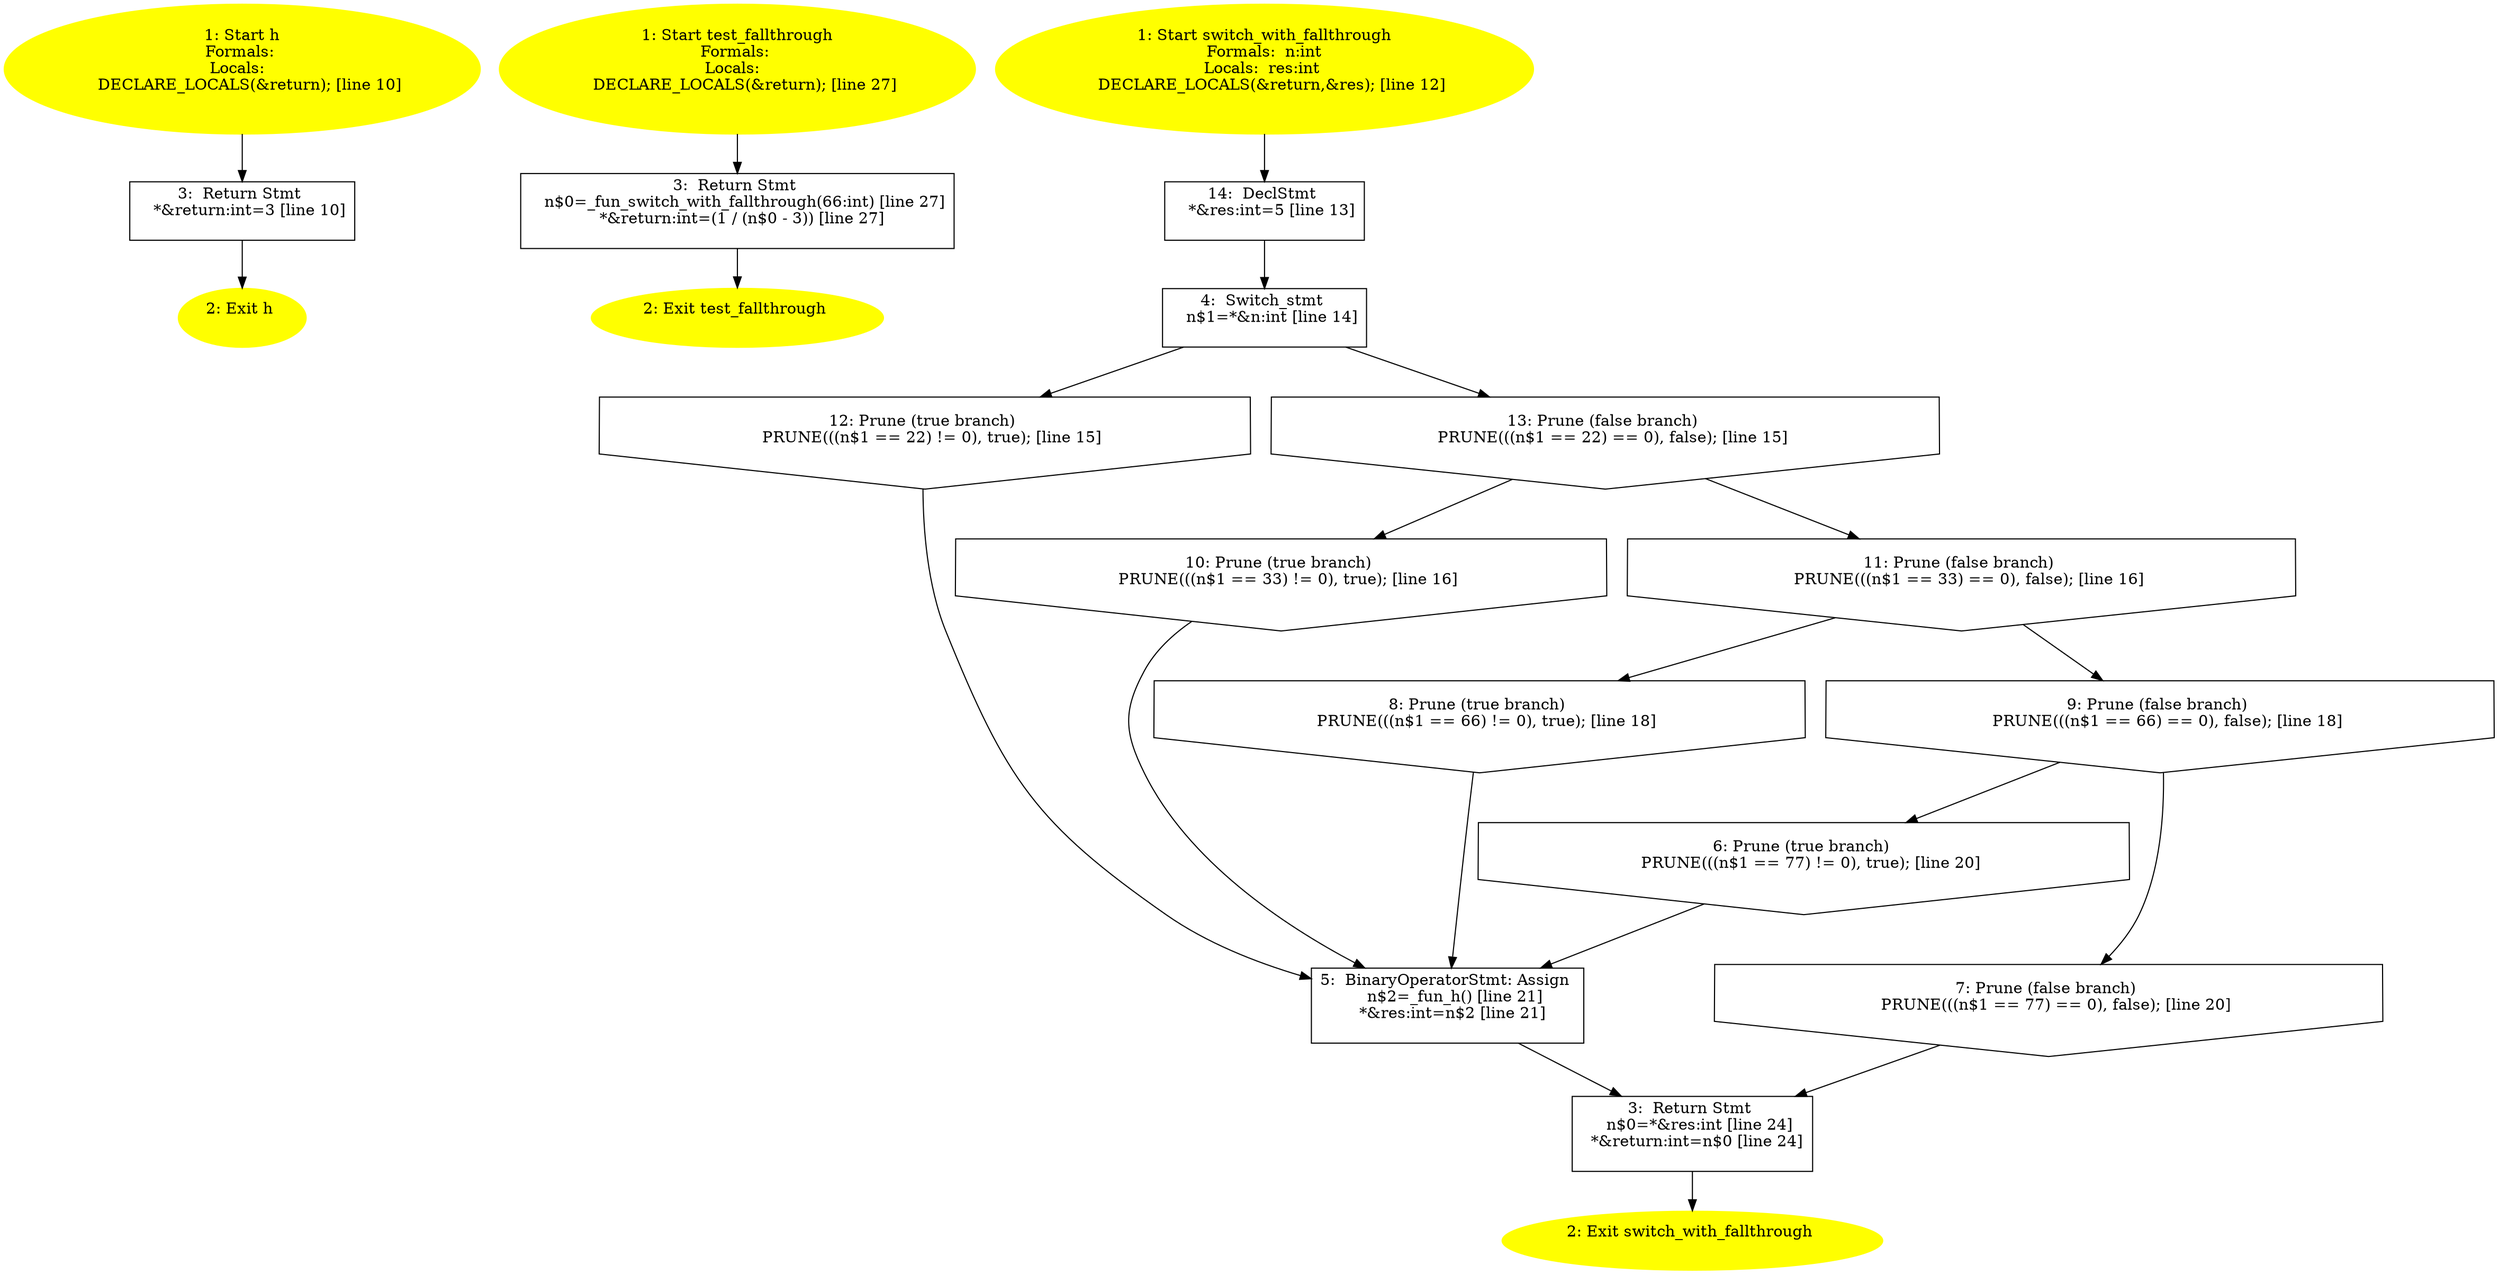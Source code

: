 /* @generated */
digraph iCFG {
"h{d41d8cd98f00b204e9800998ecf8427e_Z1hv}.803b5572e1c1e91410fbdd09f43d6a22_1" [label="1: Start h\nFormals: \nLocals:  \n   DECLARE_LOCALS(&return); [line 10]\n " color=yellow style=filled]
	

	 "h{d41d8cd98f00b204e9800998ecf8427e_Z1hv}.803b5572e1c1e91410fbdd09f43d6a22_1" -> "h{d41d8cd98f00b204e9800998ecf8427e_Z1hv}.803b5572e1c1e91410fbdd09f43d6a22_3" ;
"h{d41d8cd98f00b204e9800998ecf8427e_Z1hv}.803b5572e1c1e91410fbdd09f43d6a22_2" [label="2: Exit h \n  " color=yellow style=filled]
	

"h{d41d8cd98f00b204e9800998ecf8427e_Z1hv}.803b5572e1c1e91410fbdd09f43d6a22_3" [label="3:  Return Stmt \n   *&return:int=3 [line 10]\n " shape="box"]
	

	 "h{d41d8cd98f00b204e9800998ecf8427e_Z1hv}.803b5572e1c1e91410fbdd09f43d6a22_3" -> "h{d41d8cd98f00b204e9800998ecf8427e_Z1hv}.803b5572e1c1e91410fbdd09f43d6a22_2" ;
"test_fallthrough{d41d8cd98f00b204e9800998ecf8427e_Z16test_fallthroughv}.b153f1307a65c2b5f6cad976bac36a19_1" [label="1: Start test_fallthrough\nFormals: \nLocals:  \n   DECLARE_LOCALS(&return); [line 27]\n " color=yellow style=filled]
	

	 "test_fallthrough{d41d8cd98f00b204e9800998ecf8427e_Z16test_fallthroughv}.b153f1307a65c2b5f6cad976bac36a19_1" -> "test_fallthrough{d41d8cd98f00b204e9800998ecf8427e_Z16test_fallthroughv}.b153f1307a65c2b5f6cad976bac36a19_3" ;
"test_fallthrough{d41d8cd98f00b204e9800998ecf8427e_Z16test_fallthroughv}.b153f1307a65c2b5f6cad976bac36a19_2" [label="2: Exit test_fallthrough \n  " color=yellow style=filled]
	

"test_fallthrough{d41d8cd98f00b204e9800998ecf8427e_Z16test_fallthroughv}.b153f1307a65c2b5f6cad976bac36a19_3" [label="3:  Return Stmt \n   n$0=_fun_switch_with_fallthrough(66:int) [line 27]\n  *&return:int=(1 / (n$0 - 3)) [line 27]\n " shape="box"]
	

	 "test_fallthrough{d41d8cd98f00b204e9800998ecf8427e_Z16test_fallthroughv}.b153f1307a65c2b5f6cad976bac36a19_3" -> "test_fallthrough{d41d8cd98f00b204e9800998ecf8427e_Z16test_fallthroughv}.b153f1307a65c2b5f6cad976bac36a19_2" ;
"switch_with_fallthrough{d41d8cd98f00b204e9800998ecf8427e_Z23switch_with_fallthroughi}.0f33d525cae4820211f1fad01cfd042b_1" [label="1: Start switch_with_fallthrough\nFormals:  n:int\nLocals:  res:int \n   DECLARE_LOCALS(&return,&res); [line 12]\n " color=yellow style=filled]
	

	 "switch_with_fallthrough{d41d8cd98f00b204e9800998ecf8427e_Z23switch_with_fallthroughi}.0f33d525cae4820211f1fad01cfd042b_1" -> "switch_with_fallthrough{d41d8cd98f00b204e9800998ecf8427e_Z23switch_with_fallthroughi}.0f33d525cae4820211f1fad01cfd042b_14" ;
"switch_with_fallthrough{d41d8cd98f00b204e9800998ecf8427e_Z23switch_with_fallthroughi}.0f33d525cae4820211f1fad01cfd042b_2" [label="2: Exit switch_with_fallthrough \n  " color=yellow style=filled]
	

"switch_with_fallthrough{d41d8cd98f00b204e9800998ecf8427e_Z23switch_with_fallthroughi}.0f33d525cae4820211f1fad01cfd042b_3" [label="3:  Return Stmt \n   n$0=*&res:int [line 24]\n  *&return:int=n$0 [line 24]\n " shape="box"]
	

	 "switch_with_fallthrough{d41d8cd98f00b204e9800998ecf8427e_Z23switch_with_fallthroughi}.0f33d525cae4820211f1fad01cfd042b_3" -> "switch_with_fallthrough{d41d8cd98f00b204e9800998ecf8427e_Z23switch_with_fallthroughi}.0f33d525cae4820211f1fad01cfd042b_2" ;
"switch_with_fallthrough{d41d8cd98f00b204e9800998ecf8427e_Z23switch_with_fallthroughi}.0f33d525cae4820211f1fad01cfd042b_4" [label="4:  Switch_stmt \n   n$1=*&n:int [line 14]\n " shape="box"]
	

	 "switch_with_fallthrough{d41d8cd98f00b204e9800998ecf8427e_Z23switch_with_fallthroughi}.0f33d525cae4820211f1fad01cfd042b_4" -> "switch_with_fallthrough{d41d8cd98f00b204e9800998ecf8427e_Z23switch_with_fallthroughi}.0f33d525cae4820211f1fad01cfd042b_12" ;
	 "switch_with_fallthrough{d41d8cd98f00b204e9800998ecf8427e_Z23switch_with_fallthroughi}.0f33d525cae4820211f1fad01cfd042b_4" -> "switch_with_fallthrough{d41d8cd98f00b204e9800998ecf8427e_Z23switch_with_fallthroughi}.0f33d525cae4820211f1fad01cfd042b_13" ;
"switch_with_fallthrough{d41d8cd98f00b204e9800998ecf8427e_Z23switch_with_fallthroughi}.0f33d525cae4820211f1fad01cfd042b_5" [label="5:  BinaryOperatorStmt: Assign \n   n$2=_fun_h() [line 21]\n  *&res:int=n$2 [line 21]\n " shape="box"]
	

	 "switch_with_fallthrough{d41d8cd98f00b204e9800998ecf8427e_Z23switch_with_fallthroughi}.0f33d525cae4820211f1fad01cfd042b_5" -> "switch_with_fallthrough{d41d8cd98f00b204e9800998ecf8427e_Z23switch_with_fallthroughi}.0f33d525cae4820211f1fad01cfd042b_3" ;
"switch_with_fallthrough{d41d8cd98f00b204e9800998ecf8427e_Z23switch_with_fallthroughi}.0f33d525cae4820211f1fad01cfd042b_6" [label="6: Prune (true branch) \n   PRUNE(((n$1 == 77) != 0), true); [line 20]\n " shape="invhouse"]
	

	 "switch_with_fallthrough{d41d8cd98f00b204e9800998ecf8427e_Z23switch_with_fallthroughi}.0f33d525cae4820211f1fad01cfd042b_6" -> "switch_with_fallthrough{d41d8cd98f00b204e9800998ecf8427e_Z23switch_with_fallthroughi}.0f33d525cae4820211f1fad01cfd042b_5" ;
"switch_with_fallthrough{d41d8cd98f00b204e9800998ecf8427e_Z23switch_with_fallthroughi}.0f33d525cae4820211f1fad01cfd042b_7" [label="7: Prune (false branch) \n   PRUNE(((n$1 == 77) == 0), false); [line 20]\n " shape="invhouse"]
	

	 "switch_with_fallthrough{d41d8cd98f00b204e9800998ecf8427e_Z23switch_with_fallthroughi}.0f33d525cae4820211f1fad01cfd042b_7" -> "switch_with_fallthrough{d41d8cd98f00b204e9800998ecf8427e_Z23switch_with_fallthroughi}.0f33d525cae4820211f1fad01cfd042b_3" ;
"switch_with_fallthrough{d41d8cd98f00b204e9800998ecf8427e_Z23switch_with_fallthroughi}.0f33d525cae4820211f1fad01cfd042b_8" [label="8: Prune (true branch) \n   PRUNE(((n$1 == 66) != 0), true); [line 18]\n " shape="invhouse"]
	

	 "switch_with_fallthrough{d41d8cd98f00b204e9800998ecf8427e_Z23switch_with_fallthroughi}.0f33d525cae4820211f1fad01cfd042b_8" -> "switch_with_fallthrough{d41d8cd98f00b204e9800998ecf8427e_Z23switch_with_fallthroughi}.0f33d525cae4820211f1fad01cfd042b_5" ;
"switch_with_fallthrough{d41d8cd98f00b204e9800998ecf8427e_Z23switch_with_fallthroughi}.0f33d525cae4820211f1fad01cfd042b_9" [label="9: Prune (false branch) \n   PRUNE(((n$1 == 66) == 0), false); [line 18]\n " shape="invhouse"]
	

	 "switch_with_fallthrough{d41d8cd98f00b204e9800998ecf8427e_Z23switch_with_fallthroughi}.0f33d525cae4820211f1fad01cfd042b_9" -> "switch_with_fallthrough{d41d8cd98f00b204e9800998ecf8427e_Z23switch_with_fallthroughi}.0f33d525cae4820211f1fad01cfd042b_6" ;
	 "switch_with_fallthrough{d41d8cd98f00b204e9800998ecf8427e_Z23switch_with_fallthroughi}.0f33d525cae4820211f1fad01cfd042b_9" -> "switch_with_fallthrough{d41d8cd98f00b204e9800998ecf8427e_Z23switch_with_fallthroughi}.0f33d525cae4820211f1fad01cfd042b_7" ;
"switch_with_fallthrough{d41d8cd98f00b204e9800998ecf8427e_Z23switch_with_fallthroughi}.0f33d525cae4820211f1fad01cfd042b_10" [label="10: Prune (true branch) \n   PRUNE(((n$1 == 33) != 0), true); [line 16]\n " shape="invhouse"]
	

	 "switch_with_fallthrough{d41d8cd98f00b204e9800998ecf8427e_Z23switch_with_fallthroughi}.0f33d525cae4820211f1fad01cfd042b_10" -> "switch_with_fallthrough{d41d8cd98f00b204e9800998ecf8427e_Z23switch_with_fallthroughi}.0f33d525cae4820211f1fad01cfd042b_5" ;
"switch_with_fallthrough{d41d8cd98f00b204e9800998ecf8427e_Z23switch_with_fallthroughi}.0f33d525cae4820211f1fad01cfd042b_11" [label="11: Prune (false branch) \n   PRUNE(((n$1 == 33) == 0), false); [line 16]\n " shape="invhouse"]
	

	 "switch_with_fallthrough{d41d8cd98f00b204e9800998ecf8427e_Z23switch_with_fallthroughi}.0f33d525cae4820211f1fad01cfd042b_11" -> "switch_with_fallthrough{d41d8cd98f00b204e9800998ecf8427e_Z23switch_with_fallthroughi}.0f33d525cae4820211f1fad01cfd042b_8" ;
	 "switch_with_fallthrough{d41d8cd98f00b204e9800998ecf8427e_Z23switch_with_fallthroughi}.0f33d525cae4820211f1fad01cfd042b_11" -> "switch_with_fallthrough{d41d8cd98f00b204e9800998ecf8427e_Z23switch_with_fallthroughi}.0f33d525cae4820211f1fad01cfd042b_9" ;
"switch_with_fallthrough{d41d8cd98f00b204e9800998ecf8427e_Z23switch_with_fallthroughi}.0f33d525cae4820211f1fad01cfd042b_12" [label="12: Prune (true branch) \n   PRUNE(((n$1 == 22) != 0), true); [line 15]\n " shape="invhouse"]
	

	 "switch_with_fallthrough{d41d8cd98f00b204e9800998ecf8427e_Z23switch_with_fallthroughi}.0f33d525cae4820211f1fad01cfd042b_12" -> "switch_with_fallthrough{d41d8cd98f00b204e9800998ecf8427e_Z23switch_with_fallthroughi}.0f33d525cae4820211f1fad01cfd042b_5" ;
"switch_with_fallthrough{d41d8cd98f00b204e9800998ecf8427e_Z23switch_with_fallthroughi}.0f33d525cae4820211f1fad01cfd042b_13" [label="13: Prune (false branch) \n   PRUNE(((n$1 == 22) == 0), false); [line 15]\n " shape="invhouse"]
	

	 "switch_with_fallthrough{d41d8cd98f00b204e9800998ecf8427e_Z23switch_with_fallthroughi}.0f33d525cae4820211f1fad01cfd042b_13" -> "switch_with_fallthrough{d41d8cd98f00b204e9800998ecf8427e_Z23switch_with_fallthroughi}.0f33d525cae4820211f1fad01cfd042b_10" ;
	 "switch_with_fallthrough{d41d8cd98f00b204e9800998ecf8427e_Z23switch_with_fallthroughi}.0f33d525cae4820211f1fad01cfd042b_13" -> "switch_with_fallthrough{d41d8cd98f00b204e9800998ecf8427e_Z23switch_with_fallthroughi}.0f33d525cae4820211f1fad01cfd042b_11" ;
"switch_with_fallthrough{d41d8cd98f00b204e9800998ecf8427e_Z23switch_with_fallthroughi}.0f33d525cae4820211f1fad01cfd042b_14" [label="14:  DeclStmt \n   *&res:int=5 [line 13]\n " shape="box"]
	

	 "switch_with_fallthrough{d41d8cd98f00b204e9800998ecf8427e_Z23switch_with_fallthroughi}.0f33d525cae4820211f1fad01cfd042b_14" -> "switch_with_fallthrough{d41d8cd98f00b204e9800998ecf8427e_Z23switch_with_fallthroughi}.0f33d525cae4820211f1fad01cfd042b_4" ;
}
